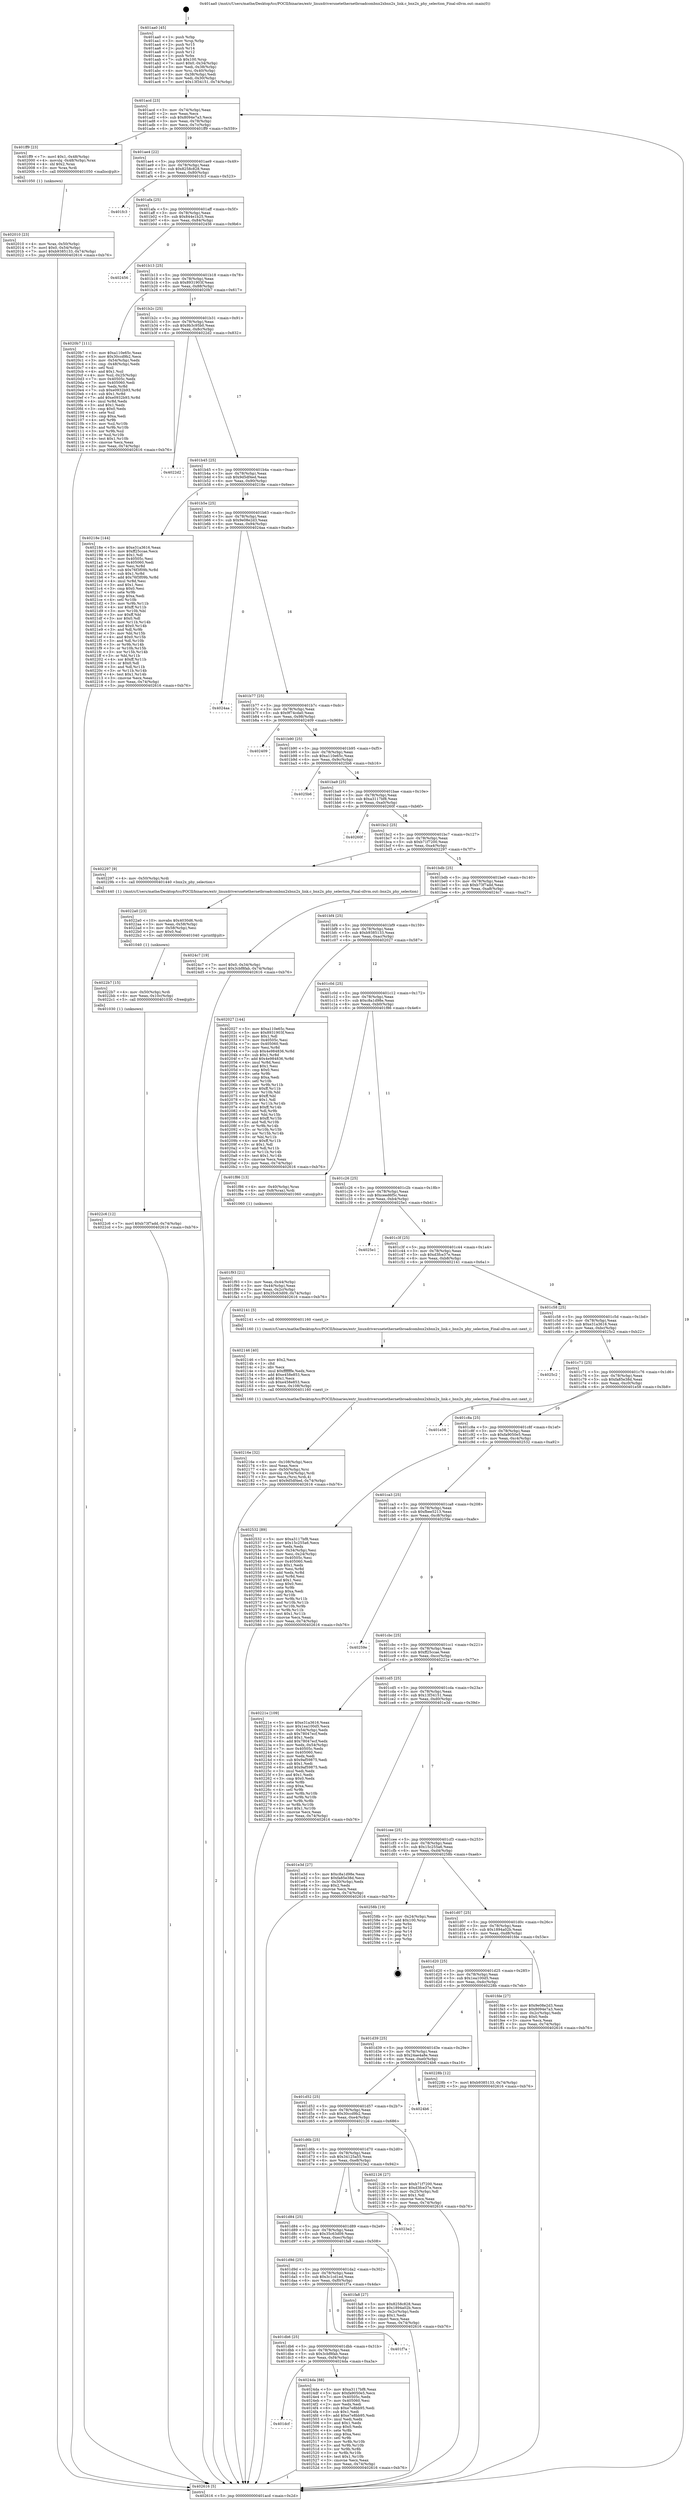 digraph "0x401aa0" {
  label = "0x401aa0 (/mnt/c/Users/mathe/Desktop/tcc/POCII/binaries/extr_linuxdriversnetethernetbroadcombnx2xbnx2x_link.c_bnx2x_phy_selection_Final-ollvm.out::main(0))"
  labelloc = "t"
  node[shape=record]

  Entry [label="",width=0.3,height=0.3,shape=circle,fillcolor=black,style=filled]
  "0x401acd" [label="{
     0x401acd [23]\l
     | [instrs]\l
     &nbsp;&nbsp;0x401acd \<+3\>: mov -0x74(%rbp),%eax\l
     &nbsp;&nbsp;0x401ad0 \<+2\>: mov %eax,%ecx\l
     &nbsp;&nbsp;0x401ad2 \<+6\>: sub $0x8094e7a3,%ecx\l
     &nbsp;&nbsp;0x401ad8 \<+3\>: mov %eax,-0x78(%rbp)\l
     &nbsp;&nbsp;0x401adb \<+3\>: mov %ecx,-0x7c(%rbp)\l
     &nbsp;&nbsp;0x401ade \<+6\>: je 0000000000401ff9 \<main+0x559\>\l
  }"]
  "0x401ff9" [label="{
     0x401ff9 [23]\l
     | [instrs]\l
     &nbsp;&nbsp;0x401ff9 \<+7\>: movl $0x1,-0x48(%rbp)\l
     &nbsp;&nbsp;0x402000 \<+4\>: movslq -0x48(%rbp),%rax\l
     &nbsp;&nbsp;0x402004 \<+4\>: shl $0x2,%rax\l
     &nbsp;&nbsp;0x402008 \<+3\>: mov %rax,%rdi\l
     &nbsp;&nbsp;0x40200b \<+5\>: call 0000000000401050 \<malloc@plt\>\l
     | [calls]\l
     &nbsp;&nbsp;0x401050 \{1\} (unknown)\l
  }"]
  "0x401ae4" [label="{
     0x401ae4 [22]\l
     | [instrs]\l
     &nbsp;&nbsp;0x401ae4 \<+5\>: jmp 0000000000401ae9 \<main+0x49\>\l
     &nbsp;&nbsp;0x401ae9 \<+3\>: mov -0x78(%rbp),%eax\l
     &nbsp;&nbsp;0x401aec \<+5\>: sub $0x8258c828,%eax\l
     &nbsp;&nbsp;0x401af1 \<+3\>: mov %eax,-0x80(%rbp)\l
     &nbsp;&nbsp;0x401af4 \<+6\>: je 0000000000401fc3 \<main+0x523\>\l
  }"]
  Exit [label="",width=0.3,height=0.3,shape=circle,fillcolor=black,style=filled,peripheries=2]
  "0x401fc3" [label="{
     0x401fc3\l
  }", style=dashed]
  "0x401afa" [label="{
     0x401afa [25]\l
     | [instrs]\l
     &nbsp;&nbsp;0x401afa \<+5\>: jmp 0000000000401aff \<main+0x5f\>\l
     &nbsp;&nbsp;0x401aff \<+3\>: mov -0x78(%rbp),%eax\l
     &nbsp;&nbsp;0x401b02 \<+5\>: sub $0x844e1b25,%eax\l
     &nbsp;&nbsp;0x401b07 \<+6\>: mov %eax,-0x84(%rbp)\l
     &nbsp;&nbsp;0x401b0d \<+6\>: je 0000000000402456 \<main+0x9b6\>\l
  }"]
  "0x401dcf" [label="{
     0x401dcf\l
  }", style=dashed]
  "0x402456" [label="{
     0x402456\l
  }", style=dashed]
  "0x401b13" [label="{
     0x401b13 [25]\l
     | [instrs]\l
     &nbsp;&nbsp;0x401b13 \<+5\>: jmp 0000000000401b18 \<main+0x78\>\l
     &nbsp;&nbsp;0x401b18 \<+3\>: mov -0x78(%rbp),%eax\l
     &nbsp;&nbsp;0x401b1b \<+5\>: sub $0x8931903f,%eax\l
     &nbsp;&nbsp;0x401b20 \<+6\>: mov %eax,-0x88(%rbp)\l
     &nbsp;&nbsp;0x401b26 \<+6\>: je 00000000004020b7 \<main+0x617\>\l
  }"]
  "0x4024da" [label="{
     0x4024da [88]\l
     | [instrs]\l
     &nbsp;&nbsp;0x4024da \<+5\>: mov $0xa3117bf8,%eax\l
     &nbsp;&nbsp;0x4024df \<+5\>: mov $0xfa9050e5,%ecx\l
     &nbsp;&nbsp;0x4024e4 \<+7\>: mov 0x40505c,%edx\l
     &nbsp;&nbsp;0x4024eb \<+7\>: mov 0x405060,%esi\l
     &nbsp;&nbsp;0x4024f2 \<+2\>: mov %edx,%edi\l
     &nbsp;&nbsp;0x4024f4 \<+6\>: sub $0xe7e8bb95,%edi\l
     &nbsp;&nbsp;0x4024fa \<+3\>: sub $0x1,%edi\l
     &nbsp;&nbsp;0x4024fd \<+6\>: add $0xe7e8bb95,%edi\l
     &nbsp;&nbsp;0x402503 \<+3\>: imul %edi,%edx\l
     &nbsp;&nbsp;0x402506 \<+3\>: and $0x1,%edx\l
     &nbsp;&nbsp;0x402509 \<+3\>: cmp $0x0,%edx\l
     &nbsp;&nbsp;0x40250c \<+4\>: sete %r8b\l
     &nbsp;&nbsp;0x402510 \<+3\>: cmp $0xa,%esi\l
     &nbsp;&nbsp;0x402513 \<+4\>: setl %r9b\l
     &nbsp;&nbsp;0x402517 \<+3\>: mov %r8b,%r10b\l
     &nbsp;&nbsp;0x40251a \<+3\>: and %r9b,%r10b\l
     &nbsp;&nbsp;0x40251d \<+3\>: xor %r9b,%r8b\l
     &nbsp;&nbsp;0x402520 \<+3\>: or %r8b,%r10b\l
     &nbsp;&nbsp;0x402523 \<+4\>: test $0x1,%r10b\l
     &nbsp;&nbsp;0x402527 \<+3\>: cmovne %ecx,%eax\l
     &nbsp;&nbsp;0x40252a \<+3\>: mov %eax,-0x74(%rbp)\l
     &nbsp;&nbsp;0x40252d \<+5\>: jmp 0000000000402616 \<main+0xb76\>\l
  }"]
  "0x4020b7" [label="{
     0x4020b7 [111]\l
     | [instrs]\l
     &nbsp;&nbsp;0x4020b7 \<+5\>: mov $0xa110e65c,%eax\l
     &nbsp;&nbsp;0x4020bc \<+5\>: mov $0x30ccd9b2,%ecx\l
     &nbsp;&nbsp;0x4020c1 \<+3\>: mov -0x54(%rbp),%edx\l
     &nbsp;&nbsp;0x4020c4 \<+3\>: cmp -0x48(%rbp),%edx\l
     &nbsp;&nbsp;0x4020c7 \<+4\>: setl %sil\l
     &nbsp;&nbsp;0x4020cb \<+4\>: and $0x1,%sil\l
     &nbsp;&nbsp;0x4020cf \<+4\>: mov %sil,-0x25(%rbp)\l
     &nbsp;&nbsp;0x4020d3 \<+7\>: mov 0x40505c,%edx\l
     &nbsp;&nbsp;0x4020da \<+7\>: mov 0x405060,%edi\l
     &nbsp;&nbsp;0x4020e1 \<+3\>: mov %edx,%r8d\l
     &nbsp;&nbsp;0x4020e4 \<+7\>: sub $0xe0932b93,%r8d\l
     &nbsp;&nbsp;0x4020eb \<+4\>: sub $0x1,%r8d\l
     &nbsp;&nbsp;0x4020ef \<+7\>: add $0xe0932b93,%r8d\l
     &nbsp;&nbsp;0x4020f6 \<+4\>: imul %r8d,%edx\l
     &nbsp;&nbsp;0x4020fa \<+3\>: and $0x1,%edx\l
     &nbsp;&nbsp;0x4020fd \<+3\>: cmp $0x0,%edx\l
     &nbsp;&nbsp;0x402100 \<+4\>: sete %sil\l
     &nbsp;&nbsp;0x402104 \<+3\>: cmp $0xa,%edi\l
     &nbsp;&nbsp;0x402107 \<+4\>: setl %r9b\l
     &nbsp;&nbsp;0x40210b \<+3\>: mov %sil,%r10b\l
     &nbsp;&nbsp;0x40210e \<+3\>: and %r9b,%r10b\l
     &nbsp;&nbsp;0x402111 \<+3\>: xor %r9b,%sil\l
     &nbsp;&nbsp;0x402114 \<+3\>: or %sil,%r10b\l
     &nbsp;&nbsp;0x402117 \<+4\>: test $0x1,%r10b\l
     &nbsp;&nbsp;0x40211b \<+3\>: cmovne %ecx,%eax\l
     &nbsp;&nbsp;0x40211e \<+3\>: mov %eax,-0x74(%rbp)\l
     &nbsp;&nbsp;0x402121 \<+5\>: jmp 0000000000402616 \<main+0xb76\>\l
  }"]
  "0x401b2c" [label="{
     0x401b2c [25]\l
     | [instrs]\l
     &nbsp;&nbsp;0x401b2c \<+5\>: jmp 0000000000401b31 \<main+0x91\>\l
     &nbsp;&nbsp;0x401b31 \<+3\>: mov -0x78(%rbp),%eax\l
     &nbsp;&nbsp;0x401b34 \<+5\>: sub $0x9b3c95b0,%eax\l
     &nbsp;&nbsp;0x401b39 \<+6\>: mov %eax,-0x8c(%rbp)\l
     &nbsp;&nbsp;0x401b3f \<+6\>: je 00000000004022d2 \<main+0x832\>\l
  }"]
  "0x401db6" [label="{
     0x401db6 [25]\l
     | [instrs]\l
     &nbsp;&nbsp;0x401db6 \<+5\>: jmp 0000000000401dbb \<main+0x31b\>\l
     &nbsp;&nbsp;0x401dbb \<+3\>: mov -0x78(%rbp),%eax\l
     &nbsp;&nbsp;0x401dbe \<+5\>: sub $0x3cbf8fab,%eax\l
     &nbsp;&nbsp;0x401dc3 \<+6\>: mov %eax,-0xf4(%rbp)\l
     &nbsp;&nbsp;0x401dc9 \<+6\>: je 00000000004024da \<main+0xa3a\>\l
  }"]
  "0x4022d2" [label="{
     0x4022d2\l
  }", style=dashed]
  "0x401b45" [label="{
     0x401b45 [25]\l
     | [instrs]\l
     &nbsp;&nbsp;0x401b45 \<+5\>: jmp 0000000000401b4a \<main+0xaa\>\l
     &nbsp;&nbsp;0x401b4a \<+3\>: mov -0x78(%rbp),%eax\l
     &nbsp;&nbsp;0x401b4d \<+5\>: sub $0x9d5df4ed,%eax\l
     &nbsp;&nbsp;0x401b52 \<+6\>: mov %eax,-0x90(%rbp)\l
     &nbsp;&nbsp;0x401b58 \<+6\>: je 000000000040218e \<main+0x6ee\>\l
  }"]
  "0x401f7a" [label="{
     0x401f7a\l
  }", style=dashed]
  "0x40218e" [label="{
     0x40218e [144]\l
     | [instrs]\l
     &nbsp;&nbsp;0x40218e \<+5\>: mov $0xe31a3616,%eax\l
     &nbsp;&nbsp;0x402193 \<+5\>: mov $0xff25ccae,%ecx\l
     &nbsp;&nbsp;0x402198 \<+2\>: mov $0x1,%dl\l
     &nbsp;&nbsp;0x40219a \<+7\>: mov 0x40505c,%esi\l
     &nbsp;&nbsp;0x4021a1 \<+7\>: mov 0x405060,%edi\l
     &nbsp;&nbsp;0x4021a8 \<+3\>: mov %esi,%r8d\l
     &nbsp;&nbsp;0x4021ab \<+7\>: sub $0x76f3f09b,%r8d\l
     &nbsp;&nbsp;0x4021b2 \<+4\>: sub $0x1,%r8d\l
     &nbsp;&nbsp;0x4021b6 \<+7\>: add $0x76f3f09b,%r8d\l
     &nbsp;&nbsp;0x4021bd \<+4\>: imul %r8d,%esi\l
     &nbsp;&nbsp;0x4021c1 \<+3\>: and $0x1,%esi\l
     &nbsp;&nbsp;0x4021c4 \<+3\>: cmp $0x0,%esi\l
     &nbsp;&nbsp;0x4021c7 \<+4\>: sete %r9b\l
     &nbsp;&nbsp;0x4021cb \<+3\>: cmp $0xa,%edi\l
     &nbsp;&nbsp;0x4021ce \<+4\>: setl %r10b\l
     &nbsp;&nbsp;0x4021d2 \<+3\>: mov %r9b,%r11b\l
     &nbsp;&nbsp;0x4021d5 \<+4\>: xor $0xff,%r11b\l
     &nbsp;&nbsp;0x4021d9 \<+3\>: mov %r10b,%bl\l
     &nbsp;&nbsp;0x4021dc \<+3\>: xor $0xff,%bl\l
     &nbsp;&nbsp;0x4021df \<+3\>: xor $0x0,%dl\l
     &nbsp;&nbsp;0x4021e2 \<+3\>: mov %r11b,%r14b\l
     &nbsp;&nbsp;0x4021e5 \<+4\>: and $0x0,%r14b\l
     &nbsp;&nbsp;0x4021e9 \<+3\>: and %dl,%r9b\l
     &nbsp;&nbsp;0x4021ec \<+3\>: mov %bl,%r15b\l
     &nbsp;&nbsp;0x4021ef \<+4\>: and $0x0,%r15b\l
     &nbsp;&nbsp;0x4021f3 \<+3\>: and %dl,%r10b\l
     &nbsp;&nbsp;0x4021f6 \<+3\>: or %r9b,%r14b\l
     &nbsp;&nbsp;0x4021f9 \<+3\>: or %r10b,%r15b\l
     &nbsp;&nbsp;0x4021fc \<+3\>: xor %r15b,%r14b\l
     &nbsp;&nbsp;0x4021ff \<+3\>: or %bl,%r11b\l
     &nbsp;&nbsp;0x402202 \<+4\>: xor $0xff,%r11b\l
     &nbsp;&nbsp;0x402206 \<+3\>: or $0x0,%dl\l
     &nbsp;&nbsp;0x402209 \<+3\>: and %dl,%r11b\l
     &nbsp;&nbsp;0x40220c \<+3\>: or %r11b,%r14b\l
     &nbsp;&nbsp;0x40220f \<+4\>: test $0x1,%r14b\l
     &nbsp;&nbsp;0x402213 \<+3\>: cmovne %ecx,%eax\l
     &nbsp;&nbsp;0x402216 \<+3\>: mov %eax,-0x74(%rbp)\l
     &nbsp;&nbsp;0x402219 \<+5\>: jmp 0000000000402616 \<main+0xb76\>\l
  }"]
  "0x401b5e" [label="{
     0x401b5e [25]\l
     | [instrs]\l
     &nbsp;&nbsp;0x401b5e \<+5\>: jmp 0000000000401b63 \<main+0xc3\>\l
     &nbsp;&nbsp;0x401b63 \<+3\>: mov -0x78(%rbp),%eax\l
     &nbsp;&nbsp;0x401b66 \<+5\>: sub $0x9e08e2d3,%eax\l
     &nbsp;&nbsp;0x401b6b \<+6\>: mov %eax,-0x94(%rbp)\l
     &nbsp;&nbsp;0x401b71 \<+6\>: je 00000000004024aa \<main+0xa0a\>\l
  }"]
  "0x4022c6" [label="{
     0x4022c6 [12]\l
     | [instrs]\l
     &nbsp;&nbsp;0x4022c6 \<+7\>: movl $0xb73f7add,-0x74(%rbp)\l
     &nbsp;&nbsp;0x4022cd \<+5\>: jmp 0000000000402616 \<main+0xb76\>\l
  }"]
  "0x4024aa" [label="{
     0x4024aa\l
  }", style=dashed]
  "0x401b77" [label="{
     0x401b77 [25]\l
     | [instrs]\l
     &nbsp;&nbsp;0x401b77 \<+5\>: jmp 0000000000401b7c \<main+0xdc\>\l
     &nbsp;&nbsp;0x401b7c \<+3\>: mov -0x78(%rbp),%eax\l
     &nbsp;&nbsp;0x401b7f \<+5\>: sub $0x9f74cda0,%eax\l
     &nbsp;&nbsp;0x401b84 \<+6\>: mov %eax,-0x98(%rbp)\l
     &nbsp;&nbsp;0x401b8a \<+6\>: je 0000000000402409 \<main+0x969\>\l
  }"]
  "0x4022b7" [label="{
     0x4022b7 [15]\l
     | [instrs]\l
     &nbsp;&nbsp;0x4022b7 \<+4\>: mov -0x50(%rbp),%rdi\l
     &nbsp;&nbsp;0x4022bb \<+6\>: mov %eax,-0x10c(%rbp)\l
     &nbsp;&nbsp;0x4022c1 \<+5\>: call 0000000000401030 \<free@plt\>\l
     | [calls]\l
     &nbsp;&nbsp;0x401030 \{1\} (unknown)\l
  }"]
  "0x402409" [label="{
     0x402409\l
  }", style=dashed]
  "0x401b90" [label="{
     0x401b90 [25]\l
     | [instrs]\l
     &nbsp;&nbsp;0x401b90 \<+5\>: jmp 0000000000401b95 \<main+0xf5\>\l
     &nbsp;&nbsp;0x401b95 \<+3\>: mov -0x78(%rbp),%eax\l
     &nbsp;&nbsp;0x401b98 \<+5\>: sub $0xa110e65c,%eax\l
     &nbsp;&nbsp;0x401b9d \<+6\>: mov %eax,-0x9c(%rbp)\l
     &nbsp;&nbsp;0x401ba3 \<+6\>: je 00000000004025b6 \<main+0xb16\>\l
  }"]
  "0x4022a0" [label="{
     0x4022a0 [23]\l
     | [instrs]\l
     &nbsp;&nbsp;0x4022a0 \<+10\>: movabs $0x4030d6,%rdi\l
     &nbsp;&nbsp;0x4022aa \<+3\>: mov %eax,-0x58(%rbp)\l
     &nbsp;&nbsp;0x4022ad \<+3\>: mov -0x58(%rbp),%esi\l
     &nbsp;&nbsp;0x4022b0 \<+2\>: mov $0x0,%al\l
     &nbsp;&nbsp;0x4022b2 \<+5\>: call 0000000000401040 \<printf@plt\>\l
     | [calls]\l
     &nbsp;&nbsp;0x401040 \{1\} (unknown)\l
  }"]
  "0x4025b6" [label="{
     0x4025b6\l
  }", style=dashed]
  "0x401ba9" [label="{
     0x401ba9 [25]\l
     | [instrs]\l
     &nbsp;&nbsp;0x401ba9 \<+5\>: jmp 0000000000401bae \<main+0x10e\>\l
     &nbsp;&nbsp;0x401bae \<+3\>: mov -0x78(%rbp),%eax\l
     &nbsp;&nbsp;0x401bb1 \<+5\>: sub $0xa3117bf8,%eax\l
     &nbsp;&nbsp;0x401bb6 \<+6\>: mov %eax,-0xa0(%rbp)\l
     &nbsp;&nbsp;0x401bbc \<+6\>: je 000000000040260f \<main+0xb6f\>\l
  }"]
  "0x40216e" [label="{
     0x40216e [32]\l
     | [instrs]\l
     &nbsp;&nbsp;0x40216e \<+6\>: mov -0x108(%rbp),%ecx\l
     &nbsp;&nbsp;0x402174 \<+3\>: imul %eax,%ecx\l
     &nbsp;&nbsp;0x402177 \<+4\>: mov -0x50(%rbp),%rsi\l
     &nbsp;&nbsp;0x40217b \<+4\>: movslq -0x54(%rbp),%rdi\l
     &nbsp;&nbsp;0x40217f \<+3\>: mov %ecx,(%rsi,%rdi,4)\l
     &nbsp;&nbsp;0x402182 \<+7\>: movl $0x9d5df4ed,-0x74(%rbp)\l
     &nbsp;&nbsp;0x402189 \<+5\>: jmp 0000000000402616 \<main+0xb76\>\l
  }"]
  "0x40260f" [label="{
     0x40260f\l
  }", style=dashed]
  "0x401bc2" [label="{
     0x401bc2 [25]\l
     | [instrs]\l
     &nbsp;&nbsp;0x401bc2 \<+5\>: jmp 0000000000401bc7 \<main+0x127\>\l
     &nbsp;&nbsp;0x401bc7 \<+3\>: mov -0x78(%rbp),%eax\l
     &nbsp;&nbsp;0x401bca \<+5\>: sub $0xb71f7200,%eax\l
     &nbsp;&nbsp;0x401bcf \<+6\>: mov %eax,-0xa4(%rbp)\l
     &nbsp;&nbsp;0x401bd5 \<+6\>: je 0000000000402297 \<main+0x7f7\>\l
  }"]
  "0x402146" [label="{
     0x402146 [40]\l
     | [instrs]\l
     &nbsp;&nbsp;0x402146 \<+5\>: mov $0x2,%ecx\l
     &nbsp;&nbsp;0x40214b \<+1\>: cltd\l
     &nbsp;&nbsp;0x40214c \<+2\>: idiv %ecx\l
     &nbsp;&nbsp;0x40214e \<+6\>: imul $0xfffffffe,%edx,%ecx\l
     &nbsp;&nbsp;0x402154 \<+6\>: add $0xe458e853,%ecx\l
     &nbsp;&nbsp;0x40215a \<+3\>: add $0x1,%ecx\l
     &nbsp;&nbsp;0x40215d \<+6\>: sub $0xe458e853,%ecx\l
     &nbsp;&nbsp;0x402163 \<+6\>: mov %ecx,-0x108(%rbp)\l
     &nbsp;&nbsp;0x402169 \<+5\>: call 0000000000401160 \<next_i\>\l
     | [calls]\l
     &nbsp;&nbsp;0x401160 \{1\} (/mnt/c/Users/mathe/Desktop/tcc/POCII/binaries/extr_linuxdriversnetethernetbroadcombnx2xbnx2x_link.c_bnx2x_phy_selection_Final-ollvm.out::next_i)\l
  }"]
  "0x402297" [label="{
     0x402297 [9]\l
     | [instrs]\l
     &nbsp;&nbsp;0x402297 \<+4\>: mov -0x50(%rbp),%rdi\l
     &nbsp;&nbsp;0x40229b \<+5\>: call 0000000000401440 \<bnx2x_phy_selection\>\l
     | [calls]\l
     &nbsp;&nbsp;0x401440 \{1\} (/mnt/c/Users/mathe/Desktop/tcc/POCII/binaries/extr_linuxdriversnetethernetbroadcombnx2xbnx2x_link.c_bnx2x_phy_selection_Final-ollvm.out::bnx2x_phy_selection)\l
  }"]
  "0x401bdb" [label="{
     0x401bdb [25]\l
     | [instrs]\l
     &nbsp;&nbsp;0x401bdb \<+5\>: jmp 0000000000401be0 \<main+0x140\>\l
     &nbsp;&nbsp;0x401be0 \<+3\>: mov -0x78(%rbp),%eax\l
     &nbsp;&nbsp;0x401be3 \<+5\>: sub $0xb73f7add,%eax\l
     &nbsp;&nbsp;0x401be8 \<+6\>: mov %eax,-0xa8(%rbp)\l
     &nbsp;&nbsp;0x401bee \<+6\>: je 00000000004024c7 \<main+0xa27\>\l
  }"]
  "0x402010" [label="{
     0x402010 [23]\l
     | [instrs]\l
     &nbsp;&nbsp;0x402010 \<+4\>: mov %rax,-0x50(%rbp)\l
     &nbsp;&nbsp;0x402014 \<+7\>: movl $0x0,-0x54(%rbp)\l
     &nbsp;&nbsp;0x40201b \<+7\>: movl $0xb9385133,-0x74(%rbp)\l
     &nbsp;&nbsp;0x402022 \<+5\>: jmp 0000000000402616 \<main+0xb76\>\l
  }"]
  "0x4024c7" [label="{
     0x4024c7 [19]\l
     | [instrs]\l
     &nbsp;&nbsp;0x4024c7 \<+7\>: movl $0x0,-0x34(%rbp)\l
     &nbsp;&nbsp;0x4024ce \<+7\>: movl $0x3cbf8fab,-0x74(%rbp)\l
     &nbsp;&nbsp;0x4024d5 \<+5\>: jmp 0000000000402616 \<main+0xb76\>\l
  }"]
  "0x401bf4" [label="{
     0x401bf4 [25]\l
     | [instrs]\l
     &nbsp;&nbsp;0x401bf4 \<+5\>: jmp 0000000000401bf9 \<main+0x159\>\l
     &nbsp;&nbsp;0x401bf9 \<+3\>: mov -0x78(%rbp),%eax\l
     &nbsp;&nbsp;0x401bfc \<+5\>: sub $0xb9385133,%eax\l
     &nbsp;&nbsp;0x401c01 \<+6\>: mov %eax,-0xac(%rbp)\l
     &nbsp;&nbsp;0x401c07 \<+6\>: je 0000000000402027 \<main+0x587\>\l
  }"]
  "0x401d9d" [label="{
     0x401d9d [25]\l
     | [instrs]\l
     &nbsp;&nbsp;0x401d9d \<+5\>: jmp 0000000000401da2 \<main+0x302\>\l
     &nbsp;&nbsp;0x401da2 \<+3\>: mov -0x78(%rbp),%eax\l
     &nbsp;&nbsp;0x401da5 \<+5\>: sub $0x3c1cd1ed,%eax\l
     &nbsp;&nbsp;0x401daa \<+6\>: mov %eax,-0xf0(%rbp)\l
     &nbsp;&nbsp;0x401db0 \<+6\>: je 0000000000401f7a \<main+0x4da\>\l
  }"]
  "0x402027" [label="{
     0x402027 [144]\l
     | [instrs]\l
     &nbsp;&nbsp;0x402027 \<+5\>: mov $0xa110e65c,%eax\l
     &nbsp;&nbsp;0x40202c \<+5\>: mov $0x8931903f,%ecx\l
     &nbsp;&nbsp;0x402031 \<+2\>: mov $0x1,%dl\l
     &nbsp;&nbsp;0x402033 \<+7\>: mov 0x40505c,%esi\l
     &nbsp;&nbsp;0x40203a \<+7\>: mov 0x405060,%edi\l
     &nbsp;&nbsp;0x402041 \<+3\>: mov %esi,%r8d\l
     &nbsp;&nbsp;0x402044 \<+7\>: sub $0x4e984836,%r8d\l
     &nbsp;&nbsp;0x40204b \<+4\>: sub $0x1,%r8d\l
     &nbsp;&nbsp;0x40204f \<+7\>: add $0x4e984836,%r8d\l
     &nbsp;&nbsp;0x402056 \<+4\>: imul %r8d,%esi\l
     &nbsp;&nbsp;0x40205a \<+3\>: and $0x1,%esi\l
     &nbsp;&nbsp;0x40205d \<+3\>: cmp $0x0,%esi\l
     &nbsp;&nbsp;0x402060 \<+4\>: sete %r9b\l
     &nbsp;&nbsp;0x402064 \<+3\>: cmp $0xa,%edi\l
     &nbsp;&nbsp;0x402067 \<+4\>: setl %r10b\l
     &nbsp;&nbsp;0x40206b \<+3\>: mov %r9b,%r11b\l
     &nbsp;&nbsp;0x40206e \<+4\>: xor $0xff,%r11b\l
     &nbsp;&nbsp;0x402072 \<+3\>: mov %r10b,%bl\l
     &nbsp;&nbsp;0x402075 \<+3\>: xor $0xff,%bl\l
     &nbsp;&nbsp;0x402078 \<+3\>: xor $0x1,%dl\l
     &nbsp;&nbsp;0x40207b \<+3\>: mov %r11b,%r14b\l
     &nbsp;&nbsp;0x40207e \<+4\>: and $0xff,%r14b\l
     &nbsp;&nbsp;0x402082 \<+3\>: and %dl,%r9b\l
     &nbsp;&nbsp;0x402085 \<+3\>: mov %bl,%r15b\l
     &nbsp;&nbsp;0x402088 \<+4\>: and $0xff,%r15b\l
     &nbsp;&nbsp;0x40208c \<+3\>: and %dl,%r10b\l
     &nbsp;&nbsp;0x40208f \<+3\>: or %r9b,%r14b\l
     &nbsp;&nbsp;0x402092 \<+3\>: or %r10b,%r15b\l
     &nbsp;&nbsp;0x402095 \<+3\>: xor %r15b,%r14b\l
     &nbsp;&nbsp;0x402098 \<+3\>: or %bl,%r11b\l
     &nbsp;&nbsp;0x40209b \<+4\>: xor $0xff,%r11b\l
     &nbsp;&nbsp;0x40209f \<+3\>: or $0x1,%dl\l
     &nbsp;&nbsp;0x4020a2 \<+3\>: and %dl,%r11b\l
     &nbsp;&nbsp;0x4020a5 \<+3\>: or %r11b,%r14b\l
     &nbsp;&nbsp;0x4020a8 \<+4\>: test $0x1,%r14b\l
     &nbsp;&nbsp;0x4020ac \<+3\>: cmovne %ecx,%eax\l
     &nbsp;&nbsp;0x4020af \<+3\>: mov %eax,-0x74(%rbp)\l
     &nbsp;&nbsp;0x4020b2 \<+5\>: jmp 0000000000402616 \<main+0xb76\>\l
  }"]
  "0x401c0d" [label="{
     0x401c0d [25]\l
     | [instrs]\l
     &nbsp;&nbsp;0x401c0d \<+5\>: jmp 0000000000401c12 \<main+0x172\>\l
     &nbsp;&nbsp;0x401c12 \<+3\>: mov -0x78(%rbp),%eax\l
     &nbsp;&nbsp;0x401c15 \<+5\>: sub $0xc8a1d98e,%eax\l
     &nbsp;&nbsp;0x401c1a \<+6\>: mov %eax,-0xb0(%rbp)\l
     &nbsp;&nbsp;0x401c20 \<+6\>: je 0000000000401f86 \<main+0x4e6\>\l
  }"]
  "0x401fa8" [label="{
     0x401fa8 [27]\l
     | [instrs]\l
     &nbsp;&nbsp;0x401fa8 \<+5\>: mov $0x8258c828,%eax\l
     &nbsp;&nbsp;0x401fad \<+5\>: mov $0x1894a02b,%ecx\l
     &nbsp;&nbsp;0x401fb2 \<+3\>: mov -0x2c(%rbp),%edx\l
     &nbsp;&nbsp;0x401fb5 \<+3\>: cmp $0x1,%edx\l
     &nbsp;&nbsp;0x401fb8 \<+3\>: cmovl %ecx,%eax\l
     &nbsp;&nbsp;0x401fbb \<+3\>: mov %eax,-0x74(%rbp)\l
     &nbsp;&nbsp;0x401fbe \<+5\>: jmp 0000000000402616 \<main+0xb76\>\l
  }"]
  "0x401f86" [label="{
     0x401f86 [13]\l
     | [instrs]\l
     &nbsp;&nbsp;0x401f86 \<+4\>: mov -0x40(%rbp),%rax\l
     &nbsp;&nbsp;0x401f8a \<+4\>: mov 0x8(%rax),%rdi\l
     &nbsp;&nbsp;0x401f8e \<+5\>: call 0000000000401060 \<atoi@plt\>\l
     | [calls]\l
     &nbsp;&nbsp;0x401060 \{1\} (unknown)\l
  }"]
  "0x401c26" [label="{
     0x401c26 [25]\l
     | [instrs]\l
     &nbsp;&nbsp;0x401c26 \<+5\>: jmp 0000000000401c2b \<main+0x18b\>\l
     &nbsp;&nbsp;0x401c2b \<+3\>: mov -0x78(%rbp),%eax\l
     &nbsp;&nbsp;0x401c2e \<+5\>: sub $0xceed6f5c,%eax\l
     &nbsp;&nbsp;0x401c33 \<+6\>: mov %eax,-0xb4(%rbp)\l
     &nbsp;&nbsp;0x401c39 \<+6\>: je 00000000004025e1 \<main+0xb41\>\l
  }"]
  "0x401d84" [label="{
     0x401d84 [25]\l
     | [instrs]\l
     &nbsp;&nbsp;0x401d84 \<+5\>: jmp 0000000000401d89 \<main+0x2e9\>\l
     &nbsp;&nbsp;0x401d89 \<+3\>: mov -0x78(%rbp),%eax\l
     &nbsp;&nbsp;0x401d8c \<+5\>: sub $0x35c63d09,%eax\l
     &nbsp;&nbsp;0x401d91 \<+6\>: mov %eax,-0xec(%rbp)\l
     &nbsp;&nbsp;0x401d97 \<+6\>: je 0000000000401fa8 \<main+0x508\>\l
  }"]
  "0x4025e1" [label="{
     0x4025e1\l
  }", style=dashed]
  "0x401c3f" [label="{
     0x401c3f [25]\l
     | [instrs]\l
     &nbsp;&nbsp;0x401c3f \<+5\>: jmp 0000000000401c44 \<main+0x1a4\>\l
     &nbsp;&nbsp;0x401c44 \<+3\>: mov -0x78(%rbp),%eax\l
     &nbsp;&nbsp;0x401c47 \<+5\>: sub $0xd3fce37e,%eax\l
     &nbsp;&nbsp;0x401c4c \<+6\>: mov %eax,-0xb8(%rbp)\l
     &nbsp;&nbsp;0x401c52 \<+6\>: je 0000000000402141 \<main+0x6a1\>\l
  }"]
  "0x4023e2" [label="{
     0x4023e2\l
  }", style=dashed]
  "0x402141" [label="{
     0x402141 [5]\l
     | [instrs]\l
     &nbsp;&nbsp;0x402141 \<+5\>: call 0000000000401160 \<next_i\>\l
     | [calls]\l
     &nbsp;&nbsp;0x401160 \{1\} (/mnt/c/Users/mathe/Desktop/tcc/POCII/binaries/extr_linuxdriversnetethernetbroadcombnx2xbnx2x_link.c_bnx2x_phy_selection_Final-ollvm.out::next_i)\l
  }"]
  "0x401c58" [label="{
     0x401c58 [25]\l
     | [instrs]\l
     &nbsp;&nbsp;0x401c58 \<+5\>: jmp 0000000000401c5d \<main+0x1bd\>\l
     &nbsp;&nbsp;0x401c5d \<+3\>: mov -0x78(%rbp),%eax\l
     &nbsp;&nbsp;0x401c60 \<+5\>: sub $0xe31a3616,%eax\l
     &nbsp;&nbsp;0x401c65 \<+6\>: mov %eax,-0xbc(%rbp)\l
     &nbsp;&nbsp;0x401c6b \<+6\>: je 00000000004025c2 \<main+0xb22\>\l
  }"]
  "0x401d6b" [label="{
     0x401d6b [25]\l
     | [instrs]\l
     &nbsp;&nbsp;0x401d6b \<+5\>: jmp 0000000000401d70 \<main+0x2d0\>\l
     &nbsp;&nbsp;0x401d70 \<+3\>: mov -0x78(%rbp),%eax\l
     &nbsp;&nbsp;0x401d73 \<+5\>: sub $0x34125a55,%eax\l
     &nbsp;&nbsp;0x401d78 \<+6\>: mov %eax,-0xe8(%rbp)\l
     &nbsp;&nbsp;0x401d7e \<+6\>: je 00000000004023e2 \<main+0x942\>\l
  }"]
  "0x4025c2" [label="{
     0x4025c2\l
  }", style=dashed]
  "0x401c71" [label="{
     0x401c71 [25]\l
     | [instrs]\l
     &nbsp;&nbsp;0x401c71 \<+5\>: jmp 0000000000401c76 \<main+0x1d6\>\l
     &nbsp;&nbsp;0x401c76 \<+3\>: mov -0x78(%rbp),%eax\l
     &nbsp;&nbsp;0x401c79 \<+5\>: sub $0xfa85e38d,%eax\l
     &nbsp;&nbsp;0x401c7e \<+6\>: mov %eax,-0xc0(%rbp)\l
     &nbsp;&nbsp;0x401c84 \<+6\>: je 0000000000401e58 \<main+0x3b8\>\l
  }"]
  "0x402126" [label="{
     0x402126 [27]\l
     | [instrs]\l
     &nbsp;&nbsp;0x402126 \<+5\>: mov $0xb71f7200,%eax\l
     &nbsp;&nbsp;0x40212b \<+5\>: mov $0xd3fce37e,%ecx\l
     &nbsp;&nbsp;0x402130 \<+3\>: mov -0x25(%rbp),%dl\l
     &nbsp;&nbsp;0x402133 \<+3\>: test $0x1,%dl\l
     &nbsp;&nbsp;0x402136 \<+3\>: cmovne %ecx,%eax\l
     &nbsp;&nbsp;0x402139 \<+3\>: mov %eax,-0x74(%rbp)\l
     &nbsp;&nbsp;0x40213c \<+5\>: jmp 0000000000402616 \<main+0xb76\>\l
  }"]
  "0x401e58" [label="{
     0x401e58\l
  }", style=dashed]
  "0x401c8a" [label="{
     0x401c8a [25]\l
     | [instrs]\l
     &nbsp;&nbsp;0x401c8a \<+5\>: jmp 0000000000401c8f \<main+0x1ef\>\l
     &nbsp;&nbsp;0x401c8f \<+3\>: mov -0x78(%rbp),%eax\l
     &nbsp;&nbsp;0x401c92 \<+5\>: sub $0xfa9050e5,%eax\l
     &nbsp;&nbsp;0x401c97 \<+6\>: mov %eax,-0xc4(%rbp)\l
     &nbsp;&nbsp;0x401c9d \<+6\>: je 0000000000402532 \<main+0xa92\>\l
  }"]
  "0x401d52" [label="{
     0x401d52 [25]\l
     | [instrs]\l
     &nbsp;&nbsp;0x401d52 \<+5\>: jmp 0000000000401d57 \<main+0x2b7\>\l
     &nbsp;&nbsp;0x401d57 \<+3\>: mov -0x78(%rbp),%eax\l
     &nbsp;&nbsp;0x401d5a \<+5\>: sub $0x30ccd9b2,%eax\l
     &nbsp;&nbsp;0x401d5f \<+6\>: mov %eax,-0xe4(%rbp)\l
     &nbsp;&nbsp;0x401d65 \<+6\>: je 0000000000402126 \<main+0x686\>\l
  }"]
  "0x402532" [label="{
     0x402532 [89]\l
     | [instrs]\l
     &nbsp;&nbsp;0x402532 \<+5\>: mov $0xa3117bf8,%eax\l
     &nbsp;&nbsp;0x402537 \<+5\>: mov $0x15c255a6,%ecx\l
     &nbsp;&nbsp;0x40253c \<+2\>: xor %edx,%edx\l
     &nbsp;&nbsp;0x40253e \<+3\>: mov -0x34(%rbp),%esi\l
     &nbsp;&nbsp;0x402541 \<+3\>: mov %esi,-0x24(%rbp)\l
     &nbsp;&nbsp;0x402544 \<+7\>: mov 0x40505c,%esi\l
     &nbsp;&nbsp;0x40254b \<+7\>: mov 0x405060,%edi\l
     &nbsp;&nbsp;0x402552 \<+3\>: sub $0x1,%edx\l
     &nbsp;&nbsp;0x402555 \<+3\>: mov %esi,%r8d\l
     &nbsp;&nbsp;0x402558 \<+3\>: add %edx,%r8d\l
     &nbsp;&nbsp;0x40255b \<+4\>: imul %r8d,%esi\l
     &nbsp;&nbsp;0x40255f \<+3\>: and $0x1,%esi\l
     &nbsp;&nbsp;0x402562 \<+3\>: cmp $0x0,%esi\l
     &nbsp;&nbsp;0x402565 \<+4\>: sete %r9b\l
     &nbsp;&nbsp;0x402569 \<+3\>: cmp $0xa,%edi\l
     &nbsp;&nbsp;0x40256c \<+4\>: setl %r10b\l
     &nbsp;&nbsp;0x402570 \<+3\>: mov %r9b,%r11b\l
     &nbsp;&nbsp;0x402573 \<+3\>: and %r10b,%r11b\l
     &nbsp;&nbsp;0x402576 \<+3\>: xor %r10b,%r9b\l
     &nbsp;&nbsp;0x402579 \<+3\>: or %r9b,%r11b\l
     &nbsp;&nbsp;0x40257c \<+4\>: test $0x1,%r11b\l
     &nbsp;&nbsp;0x402580 \<+3\>: cmovne %ecx,%eax\l
     &nbsp;&nbsp;0x402583 \<+3\>: mov %eax,-0x74(%rbp)\l
     &nbsp;&nbsp;0x402586 \<+5\>: jmp 0000000000402616 \<main+0xb76\>\l
  }"]
  "0x401ca3" [label="{
     0x401ca3 [25]\l
     | [instrs]\l
     &nbsp;&nbsp;0x401ca3 \<+5\>: jmp 0000000000401ca8 \<main+0x208\>\l
     &nbsp;&nbsp;0x401ca8 \<+3\>: mov -0x78(%rbp),%eax\l
     &nbsp;&nbsp;0x401cab \<+5\>: sub $0xfbee5213,%eax\l
     &nbsp;&nbsp;0x401cb0 \<+6\>: mov %eax,-0xc8(%rbp)\l
     &nbsp;&nbsp;0x401cb6 \<+6\>: je 000000000040259e \<main+0xafe\>\l
  }"]
  "0x4024b6" [label="{
     0x4024b6\l
  }", style=dashed]
  "0x40259e" [label="{
     0x40259e\l
  }", style=dashed]
  "0x401cbc" [label="{
     0x401cbc [25]\l
     | [instrs]\l
     &nbsp;&nbsp;0x401cbc \<+5\>: jmp 0000000000401cc1 \<main+0x221\>\l
     &nbsp;&nbsp;0x401cc1 \<+3\>: mov -0x78(%rbp),%eax\l
     &nbsp;&nbsp;0x401cc4 \<+5\>: sub $0xff25ccae,%eax\l
     &nbsp;&nbsp;0x401cc9 \<+6\>: mov %eax,-0xcc(%rbp)\l
     &nbsp;&nbsp;0x401ccf \<+6\>: je 000000000040221e \<main+0x77e\>\l
  }"]
  "0x401d39" [label="{
     0x401d39 [25]\l
     | [instrs]\l
     &nbsp;&nbsp;0x401d39 \<+5\>: jmp 0000000000401d3e \<main+0x29e\>\l
     &nbsp;&nbsp;0x401d3e \<+3\>: mov -0x78(%rbp),%eax\l
     &nbsp;&nbsp;0x401d41 \<+5\>: sub $0x24ae4a8e,%eax\l
     &nbsp;&nbsp;0x401d46 \<+6\>: mov %eax,-0xe0(%rbp)\l
     &nbsp;&nbsp;0x401d4c \<+6\>: je 00000000004024b6 \<main+0xa16\>\l
  }"]
  "0x40221e" [label="{
     0x40221e [109]\l
     | [instrs]\l
     &nbsp;&nbsp;0x40221e \<+5\>: mov $0xe31a3616,%eax\l
     &nbsp;&nbsp;0x402223 \<+5\>: mov $0x1ea100d5,%ecx\l
     &nbsp;&nbsp;0x402228 \<+3\>: mov -0x54(%rbp),%edx\l
     &nbsp;&nbsp;0x40222b \<+6\>: sub $0x78047ecf,%edx\l
     &nbsp;&nbsp;0x402231 \<+3\>: add $0x1,%edx\l
     &nbsp;&nbsp;0x402234 \<+6\>: add $0x78047ecf,%edx\l
     &nbsp;&nbsp;0x40223a \<+3\>: mov %edx,-0x54(%rbp)\l
     &nbsp;&nbsp;0x40223d \<+7\>: mov 0x40505c,%edx\l
     &nbsp;&nbsp;0x402244 \<+7\>: mov 0x405060,%esi\l
     &nbsp;&nbsp;0x40224b \<+2\>: mov %edx,%edi\l
     &nbsp;&nbsp;0x40224d \<+6\>: sub $0x9af59875,%edi\l
     &nbsp;&nbsp;0x402253 \<+3\>: sub $0x1,%edi\l
     &nbsp;&nbsp;0x402256 \<+6\>: add $0x9af59875,%edi\l
     &nbsp;&nbsp;0x40225c \<+3\>: imul %edi,%edx\l
     &nbsp;&nbsp;0x40225f \<+3\>: and $0x1,%edx\l
     &nbsp;&nbsp;0x402262 \<+3\>: cmp $0x0,%edx\l
     &nbsp;&nbsp;0x402265 \<+4\>: sete %r8b\l
     &nbsp;&nbsp;0x402269 \<+3\>: cmp $0xa,%esi\l
     &nbsp;&nbsp;0x40226c \<+4\>: setl %r9b\l
     &nbsp;&nbsp;0x402270 \<+3\>: mov %r8b,%r10b\l
     &nbsp;&nbsp;0x402273 \<+3\>: and %r9b,%r10b\l
     &nbsp;&nbsp;0x402276 \<+3\>: xor %r9b,%r8b\l
     &nbsp;&nbsp;0x402279 \<+3\>: or %r8b,%r10b\l
     &nbsp;&nbsp;0x40227c \<+4\>: test $0x1,%r10b\l
     &nbsp;&nbsp;0x402280 \<+3\>: cmovne %ecx,%eax\l
     &nbsp;&nbsp;0x402283 \<+3\>: mov %eax,-0x74(%rbp)\l
     &nbsp;&nbsp;0x402286 \<+5\>: jmp 0000000000402616 \<main+0xb76\>\l
  }"]
  "0x401cd5" [label="{
     0x401cd5 [25]\l
     | [instrs]\l
     &nbsp;&nbsp;0x401cd5 \<+5\>: jmp 0000000000401cda \<main+0x23a\>\l
     &nbsp;&nbsp;0x401cda \<+3\>: mov -0x78(%rbp),%eax\l
     &nbsp;&nbsp;0x401cdd \<+5\>: sub $0x13f34151,%eax\l
     &nbsp;&nbsp;0x401ce2 \<+6\>: mov %eax,-0xd0(%rbp)\l
     &nbsp;&nbsp;0x401ce8 \<+6\>: je 0000000000401e3d \<main+0x39d\>\l
  }"]
  "0x40228b" [label="{
     0x40228b [12]\l
     | [instrs]\l
     &nbsp;&nbsp;0x40228b \<+7\>: movl $0xb9385133,-0x74(%rbp)\l
     &nbsp;&nbsp;0x402292 \<+5\>: jmp 0000000000402616 \<main+0xb76\>\l
  }"]
  "0x401e3d" [label="{
     0x401e3d [27]\l
     | [instrs]\l
     &nbsp;&nbsp;0x401e3d \<+5\>: mov $0xc8a1d98e,%eax\l
     &nbsp;&nbsp;0x401e42 \<+5\>: mov $0xfa85e38d,%ecx\l
     &nbsp;&nbsp;0x401e47 \<+3\>: mov -0x30(%rbp),%edx\l
     &nbsp;&nbsp;0x401e4a \<+3\>: cmp $0x2,%edx\l
     &nbsp;&nbsp;0x401e4d \<+3\>: cmovne %ecx,%eax\l
     &nbsp;&nbsp;0x401e50 \<+3\>: mov %eax,-0x74(%rbp)\l
     &nbsp;&nbsp;0x401e53 \<+5\>: jmp 0000000000402616 \<main+0xb76\>\l
  }"]
  "0x401cee" [label="{
     0x401cee [25]\l
     | [instrs]\l
     &nbsp;&nbsp;0x401cee \<+5\>: jmp 0000000000401cf3 \<main+0x253\>\l
     &nbsp;&nbsp;0x401cf3 \<+3\>: mov -0x78(%rbp),%eax\l
     &nbsp;&nbsp;0x401cf6 \<+5\>: sub $0x15c255a6,%eax\l
     &nbsp;&nbsp;0x401cfb \<+6\>: mov %eax,-0xd4(%rbp)\l
     &nbsp;&nbsp;0x401d01 \<+6\>: je 000000000040258b \<main+0xaeb\>\l
  }"]
  "0x402616" [label="{
     0x402616 [5]\l
     | [instrs]\l
     &nbsp;&nbsp;0x402616 \<+5\>: jmp 0000000000401acd \<main+0x2d\>\l
  }"]
  "0x401aa0" [label="{
     0x401aa0 [45]\l
     | [instrs]\l
     &nbsp;&nbsp;0x401aa0 \<+1\>: push %rbp\l
     &nbsp;&nbsp;0x401aa1 \<+3\>: mov %rsp,%rbp\l
     &nbsp;&nbsp;0x401aa4 \<+2\>: push %r15\l
     &nbsp;&nbsp;0x401aa6 \<+2\>: push %r14\l
     &nbsp;&nbsp;0x401aa8 \<+2\>: push %r12\l
     &nbsp;&nbsp;0x401aaa \<+1\>: push %rbx\l
     &nbsp;&nbsp;0x401aab \<+7\>: sub $0x100,%rsp\l
     &nbsp;&nbsp;0x401ab2 \<+7\>: movl $0x0,-0x34(%rbp)\l
     &nbsp;&nbsp;0x401ab9 \<+3\>: mov %edi,-0x38(%rbp)\l
     &nbsp;&nbsp;0x401abc \<+4\>: mov %rsi,-0x40(%rbp)\l
     &nbsp;&nbsp;0x401ac0 \<+3\>: mov -0x38(%rbp),%edi\l
     &nbsp;&nbsp;0x401ac3 \<+3\>: mov %edi,-0x30(%rbp)\l
     &nbsp;&nbsp;0x401ac6 \<+7\>: movl $0x13f34151,-0x74(%rbp)\l
  }"]
  "0x401f93" [label="{
     0x401f93 [21]\l
     | [instrs]\l
     &nbsp;&nbsp;0x401f93 \<+3\>: mov %eax,-0x44(%rbp)\l
     &nbsp;&nbsp;0x401f96 \<+3\>: mov -0x44(%rbp),%eax\l
     &nbsp;&nbsp;0x401f99 \<+3\>: mov %eax,-0x2c(%rbp)\l
     &nbsp;&nbsp;0x401f9c \<+7\>: movl $0x35c63d09,-0x74(%rbp)\l
     &nbsp;&nbsp;0x401fa3 \<+5\>: jmp 0000000000402616 \<main+0xb76\>\l
  }"]
  "0x401d20" [label="{
     0x401d20 [25]\l
     | [instrs]\l
     &nbsp;&nbsp;0x401d20 \<+5\>: jmp 0000000000401d25 \<main+0x285\>\l
     &nbsp;&nbsp;0x401d25 \<+3\>: mov -0x78(%rbp),%eax\l
     &nbsp;&nbsp;0x401d28 \<+5\>: sub $0x1ea100d5,%eax\l
     &nbsp;&nbsp;0x401d2d \<+6\>: mov %eax,-0xdc(%rbp)\l
     &nbsp;&nbsp;0x401d33 \<+6\>: je 000000000040228b \<main+0x7eb\>\l
  }"]
  "0x40258b" [label="{
     0x40258b [19]\l
     | [instrs]\l
     &nbsp;&nbsp;0x40258b \<+3\>: mov -0x24(%rbp),%eax\l
     &nbsp;&nbsp;0x40258e \<+7\>: add $0x100,%rsp\l
     &nbsp;&nbsp;0x402595 \<+1\>: pop %rbx\l
     &nbsp;&nbsp;0x402596 \<+2\>: pop %r12\l
     &nbsp;&nbsp;0x402598 \<+2\>: pop %r14\l
     &nbsp;&nbsp;0x40259a \<+2\>: pop %r15\l
     &nbsp;&nbsp;0x40259c \<+1\>: pop %rbp\l
     &nbsp;&nbsp;0x40259d \<+1\>: ret\l
  }"]
  "0x401d07" [label="{
     0x401d07 [25]\l
     | [instrs]\l
     &nbsp;&nbsp;0x401d07 \<+5\>: jmp 0000000000401d0c \<main+0x26c\>\l
     &nbsp;&nbsp;0x401d0c \<+3\>: mov -0x78(%rbp),%eax\l
     &nbsp;&nbsp;0x401d0f \<+5\>: sub $0x1894a02b,%eax\l
     &nbsp;&nbsp;0x401d14 \<+6\>: mov %eax,-0xd8(%rbp)\l
     &nbsp;&nbsp;0x401d1a \<+6\>: je 0000000000401fde \<main+0x53e\>\l
  }"]
  "0x401fde" [label="{
     0x401fde [27]\l
     | [instrs]\l
     &nbsp;&nbsp;0x401fde \<+5\>: mov $0x9e08e2d3,%eax\l
     &nbsp;&nbsp;0x401fe3 \<+5\>: mov $0x8094e7a3,%ecx\l
     &nbsp;&nbsp;0x401fe8 \<+3\>: mov -0x2c(%rbp),%edx\l
     &nbsp;&nbsp;0x401feb \<+3\>: cmp $0x0,%edx\l
     &nbsp;&nbsp;0x401fee \<+3\>: cmove %ecx,%eax\l
     &nbsp;&nbsp;0x401ff1 \<+3\>: mov %eax,-0x74(%rbp)\l
     &nbsp;&nbsp;0x401ff4 \<+5\>: jmp 0000000000402616 \<main+0xb76\>\l
  }"]
  Entry -> "0x401aa0" [label=" 1"]
  "0x401acd" -> "0x401ff9" [label=" 1"]
  "0x401acd" -> "0x401ae4" [label=" 19"]
  "0x40258b" -> Exit [label=" 1"]
  "0x401ae4" -> "0x401fc3" [label=" 0"]
  "0x401ae4" -> "0x401afa" [label=" 19"]
  "0x402532" -> "0x402616" [label=" 1"]
  "0x401afa" -> "0x402456" [label=" 0"]
  "0x401afa" -> "0x401b13" [label=" 19"]
  "0x4024da" -> "0x402616" [label=" 1"]
  "0x401b13" -> "0x4020b7" [label=" 2"]
  "0x401b13" -> "0x401b2c" [label=" 17"]
  "0x401db6" -> "0x401dcf" [label=" 0"]
  "0x401b2c" -> "0x4022d2" [label=" 0"]
  "0x401b2c" -> "0x401b45" [label=" 17"]
  "0x401db6" -> "0x4024da" [label=" 1"]
  "0x401b45" -> "0x40218e" [label=" 1"]
  "0x401b45" -> "0x401b5e" [label=" 16"]
  "0x401d9d" -> "0x401db6" [label=" 1"]
  "0x401b5e" -> "0x4024aa" [label=" 0"]
  "0x401b5e" -> "0x401b77" [label=" 16"]
  "0x401d9d" -> "0x401f7a" [label=" 0"]
  "0x401b77" -> "0x402409" [label=" 0"]
  "0x401b77" -> "0x401b90" [label=" 16"]
  "0x4024c7" -> "0x402616" [label=" 1"]
  "0x401b90" -> "0x4025b6" [label=" 0"]
  "0x401b90" -> "0x401ba9" [label=" 16"]
  "0x4022c6" -> "0x402616" [label=" 1"]
  "0x401ba9" -> "0x40260f" [label=" 0"]
  "0x401ba9" -> "0x401bc2" [label=" 16"]
  "0x4022b7" -> "0x4022c6" [label=" 1"]
  "0x401bc2" -> "0x402297" [label=" 1"]
  "0x401bc2" -> "0x401bdb" [label=" 15"]
  "0x4022a0" -> "0x4022b7" [label=" 1"]
  "0x401bdb" -> "0x4024c7" [label=" 1"]
  "0x401bdb" -> "0x401bf4" [label=" 14"]
  "0x402297" -> "0x4022a0" [label=" 1"]
  "0x401bf4" -> "0x402027" [label=" 2"]
  "0x401bf4" -> "0x401c0d" [label=" 12"]
  "0x40228b" -> "0x402616" [label=" 1"]
  "0x401c0d" -> "0x401f86" [label=" 1"]
  "0x401c0d" -> "0x401c26" [label=" 11"]
  "0x40221e" -> "0x402616" [label=" 1"]
  "0x401c26" -> "0x4025e1" [label=" 0"]
  "0x401c26" -> "0x401c3f" [label=" 11"]
  "0x40216e" -> "0x402616" [label=" 1"]
  "0x401c3f" -> "0x402141" [label=" 1"]
  "0x401c3f" -> "0x401c58" [label=" 10"]
  "0x402146" -> "0x40216e" [label=" 1"]
  "0x401c58" -> "0x4025c2" [label=" 0"]
  "0x401c58" -> "0x401c71" [label=" 10"]
  "0x402126" -> "0x402616" [label=" 2"]
  "0x401c71" -> "0x401e58" [label=" 0"]
  "0x401c71" -> "0x401c8a" [label=" 10"]
  "0x4020b7" -> "0x402616" [label=" 2"]
  "0x401c8a" -> "0x402532" [label=" 1"]
  "0x401c8a" -> "0x401ca3" [label=" 9"]
  "0x402010" -> "0x402616" [label=" 1"]
  "0x401ca3" -> "0x40259e" [label=" 0"]
  "0x401ca3" -> "0x401cbc" [label=" 9"]
  "0x401ff9" -> "0x402010" [label=" 1"]
  "0x401cbc" -> "0x40221e" [label=" 1"]
  "0x401cbc" -> "0x401cd5" [label=" 8"]
  "0x401fa8" -> "0x402616" [label=" 1"]
  "0x401cd5" -> "0x401e3d" [label=" 1"]
  "0x401cd5" -> "0x401cee" [label=" 7"]
  "0x401e3d" -> "0x402616" [label=" 1"]
  "0x401aa0" -> "0x401acd" [label=" 1"]
  "0x402616" -> "0x401acd" [label=" 19"]
  "0x401f86" -> "0x401f93" [label=" 1"]
  "0x401f93" -> "0x402616" [label=" 1"]
  "0x401d84" -> "0x401d9d" [label=" 1"]
  "0x401cee" -> "0x40258b" [label=" 1"]
  "0x401cee" -> "0x401d07" [label=" 6"]
  "0x40218e" -> "0x402616" [label=" 1"]
  "0x401d07" -> "0x401fde" [label=" 1"]
  "0x401d07" -> "0x401d20" [label=" 5"]
  "0x401d84" -> "0x401fa8" [label=" 1"]
  "0x401d20" -> "0x40228b" [label=" 1"]
  "0x401d20" -> "0x401d39" [label=" 4"]
  "0x401fde" -> "0x402616" [label=" 1"]
  "0x401d39" -> "0x4024b6" [label=" 0"]
  "0x401d39" -> "0x401d52" [label=" 4"]
  "0x402027" -> "0x402616" [label=" 2"]
  "0x401d52" -> "0x402126" [label=" 2"]
  "0x401d52" -> "0x401d6b" [label=" 2"]
  "0x402141" -> "0x402146" [label=" 1"]
  "0x401d6b" -> "0x4023e2" [label=" 0"]
  "0x401d6b" -> "0x401d84" [label=" 2"]
}
